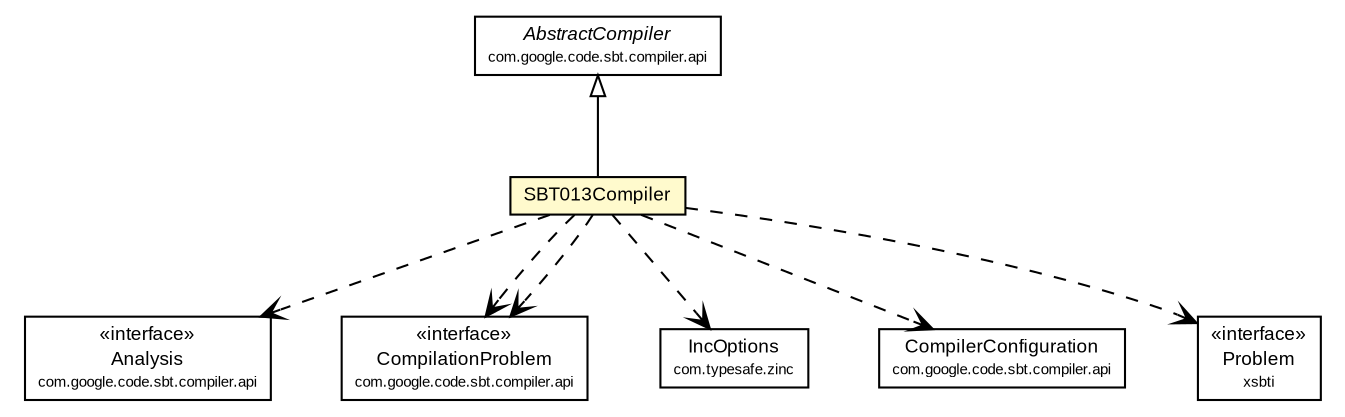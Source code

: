 #!/usr/local/bin/dot
#
# Class diagram 
# Generated by UMLGraph version R5_6-24-gf6e263 (http://www.umlgraph.org/)
#

digraph G {
	edge [fontname="arial",fontsize=10,labelfontname="arial",labelfontsize=10];
	node [fontname="arial",fontsize=10,shape=plaintext];
	nodesep=0.25;
	ranksep=0.5;
	// com.google.code.sbt.compiler.sbt013.SBT013Compiler
	c61 [label=<<table title="com.google.code.sbt.compiler.sbt013.SBT013Compiler" border="0" cellborder="1" cellspacing="0" cellpadding="2" port="p" bgcolor="lemonChiffon" href="./SBT013Compiler.html">
		<tr><td><table border="0" cellspacing="0" cellpadding="1">
<tr><td align="center" balign="center"> SBT013Compiler </td></tr>
		</table></td></tr>
		</table>>, URL="./SBT013Compiler.html", fontname="arial", fontcolor="black", fontsize=9.0];
	//com.google.code.sbt.compiler.sbt013.SBT013Compiler extends com.google.code.sbt.compiler.api.AbstractCompiler
	c66:p -> c61:p [dir=back,arrowtail=empty];
	// com.google.code.sbt.compiler.sbt013.SBT013Compiler DEPEND com.google.code.sbt.compiler.api.Analysis
	c61:p -> c67:p [taillabel="", label="", headlabel="", fontname="arial", fontcolor="black", fontsize=10.0, color="black", arrowhead=open, style=dashed];
	// com.google.code.sbt.compiler.sbt013.SBT013Compiler DEPEND com.google.code.sbt.compiler.api.CompilationProblem
	c61:p -> c68:p [taillabel="", label="", headlabel="", fontname="arial", fontcolor="black", fontsize=10.0, color="black", arrowhead=open, style=dashed];
	// com.google.code.sbt.compiler.sbt013.SBT013Compiler DEPEND com.typesafe.zinc.IncOptions
	c61:p -> c74:p [taillabel="", label="", headlabel="", fontname="arial", fontcolor="black", fontsize=10.0, color="black", arrowhead=open, style=dashed];
	// com.google.code.sbt.compiler.sbt013.SBT013Compiler DEPEND com.google.code.sbt.compiler.api.CompilerConfiguration
	c61:p -> c77:p [taillabel="", label="", headlabel="", fontname="arial", fontcolor="black", fontsize=10.0, color="black", arrowhead=open, style=dashed];
	// com.google.code.sbt.compiler.sbt013.SBT013Compiler DEPEND com.google.code.sbt.compiler.api.CompilationProblem
	c61:p -> c68:p [taillabel="", label="", headlabel="", fontname="arial", fontcolor="black", fontsize=10.0, color="black", arrowhead=open, style=dashed];
	// com.google.code.sbt.compiler.sbt013.SBT013Compiler DEPEND xsbti.Problem
	c61:p -> c78:p [taillabel="", label="", headlabel="", fontname="arial", fontcolor="black", fontsize=10.0, color="black", arrowhead=open, style=dashed];
	// com.google.code.sbt.compiler.api.CompilationProblem
	c68 [label=<<table title="com.google.code.sbt.compiler.api.CompilationProblem" border="0" cellborder="1" cellspacing="0" cellpadding="2" port="p">
		<tr><td><table border="0" cellspacing="0" cellpadding="1">
<tr><td align="center" balign="center"> &#171;interface&#187; </td></tr>
<tr><td align="center" balign="center"> CompilationProblem </td></tr>
<tr><td align="center" balign="center"><font point-size="7.0"> com.google.code.sbt.compiler.api </font></td></tr>
		</table></td></tr>
		</table>>, URL="null", fontname="arial", fontcolor="black", fontsize=9.0];
	// com.google.code.sbt.compiler.api.AbstractCompiler
	c66 [label=<<table title="com.google.code.sbt.compiler.api.AbstractCompiler" border="0" cellborder="1" cellspacing="0" cellpadding="2" port="p">
		<tr><td><table border="0" cellspacing="0" cellpadding="1">
<tr><td align="center" balign="center"><font face="arial italic"> AbstractCompiler </font></td></tr>
<tr><td align="center" balign="center"><font point-size="7.0"> com.google.code.sbt.compiler.api </font></td></tr>
		</table></td></tr>
		</table>>, URL="null", fontname="arial", fontcolor="black", fontsize=9.0];
	// com.typesafe.zinc.IncOptions
	c74 [label=<<table title="com.typesafe.zinc.IncOptions" border="0" cellborder="1" cellspacing="0" cellpadding="2" port="p">
		<tr><td><table border="0" cellspacing="0" cellpadding="1">
<tr><td align="center" balign="center"> IncOptions </td></tr>
<tr><td align="center" balign="center"><font point-size="7.0"> com.typesafe.zinc </font></td></tr>
		</table></td></tr>
		</table>>, URL="null", fontname="arial", fontcolor="black", fontsize=9.0];
	// xsbti.Problem
	c78 [label=<<table title="xsbti.Problem" border="0" cellborder="1" cellspacing="0" cellpadding="2" port="p">
		<tr><td><table border="0" cellspacing="0" cellpadding="1">
<tr><td align="center" balign="center"> &#171;interface&#187; </td></tr>
<tr><td align="center" balign="center"> Problem </td></tr>
<tr><td align="center" balign="center"><font point-size="7.0"> xsbti </font></td></tr>
		</table></td></tr>
		</table>>, URL="null", fontname="arial", fontcolor="black", fontsize=9.0];
	// com.google.code.sbt.compiler.api.Analysis
	c67 [label=<<table title="com.google.code.sbt.compiler.api.Analysis" border="0" cellborder="1" cellspacing="0" cellpadding="2" port="p">
		<tr><td><table border="0" cellspacing="0" cellpadding="1">
<tr><td align="center" balign="center"> &#171;interface&#187; </td></tr>
<tr><td align="center" balign="center"> Analysis </td></tr>
<tr><td align="center" balign="center"><font point-size="7.0"> com.google.code.sbt.compiler.api </font></td></tr>
		</table></td></tr>
		</table>>, URL="null", fontname="arial", fontcolor="black", fontsize=9.0];
	// com.google.code.sbt.compiler.api.CompilerConfiguration
	c77 [label=<<table title="com.google.code.sbt.compiler.api.CompilerConfiguration" border="0" cellborder="1" cellspacing="0" cellpadding="2" port="p">
		<tr><td><table border="0" cellspacing="0" cellpadding="1">
<tr><td align="center" balign="center"> CompilerConfiguration </td></tr>
<tr><td align="center" balign="center"><font point-size="7.0"> com.google.code.sbt.compiler.api </font></td></tr>
		</table></td></tr>
		</table>>, URL="null", fontname="arial", fontcolor="black", fontsize=9.0];
}

